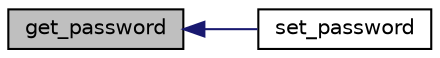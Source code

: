 digraph "get_password"
{
  edge [fontname="Helvetica",fontsize="10",labelfontname="Helvetica",labelfontsize="10"];
  node [fontname="Helvetica",fontsize="10",shape=record];
  rankdir="LR";
  Node27 [label="get_password",height=0.2,width=0.4,color="black", fillcolor="grey75", style="filled", fontcolor="black"];
  Node27 -> Node28 [dir="back",color="midnightblue",fontsize="10",style="solid"];
  Node28 [label="set_password",height=0.2,width=0.4,color="black", fillcolor="white", style="filled",URL="$class_class_usuario.html#a48fcdf09611589d13f8832d104aa2f52",tooltip="Definir a Senha do Funcionário na criptografia md5. "];
}
